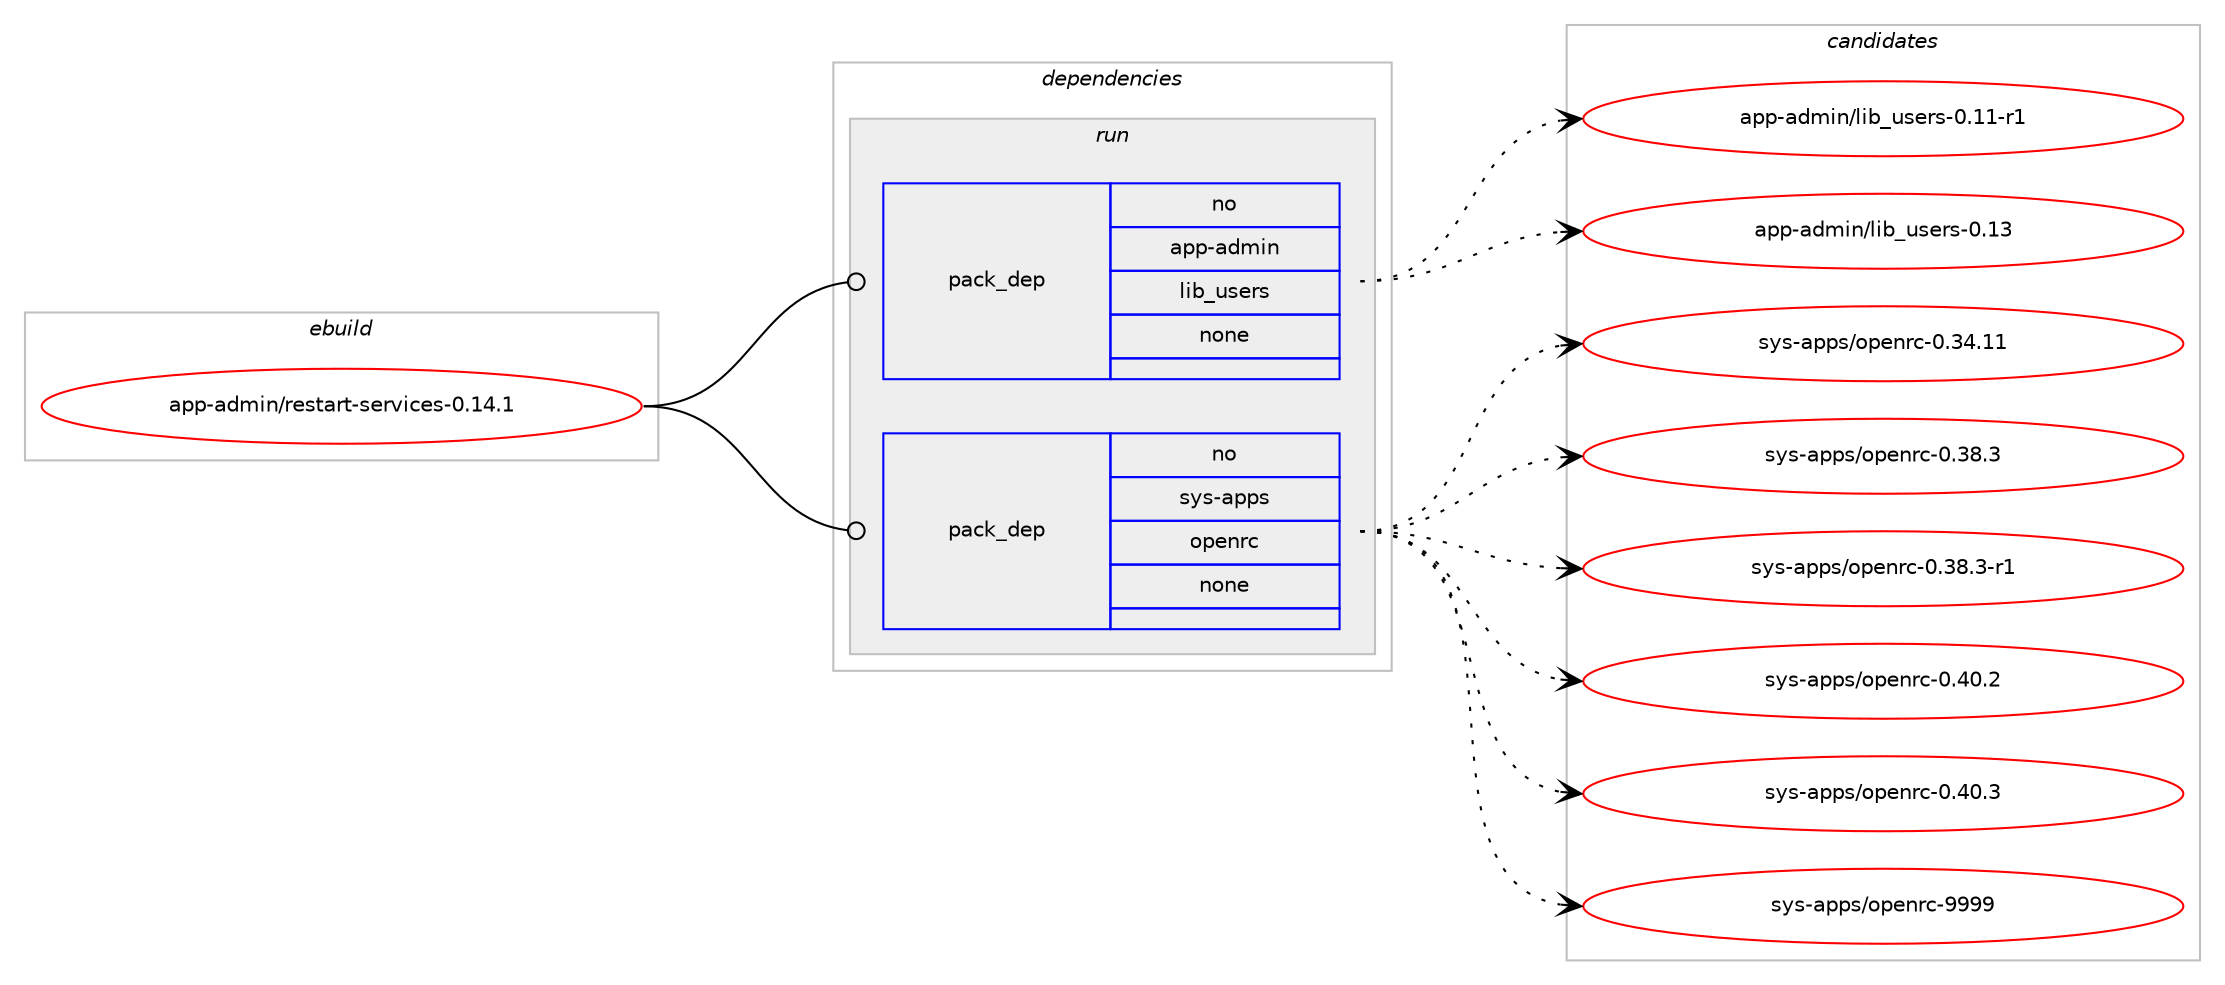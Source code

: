 digraph prolog {

# *************
# Graph options
# *************

newrank=true;
concentrate=true;
compound=true;
graph [rankdir=LR,fontname=Helvetica,fontsize=10,ranksep=1.5];#, ranksep=2.5, nodesep=0.2];
edge  [arrowhead=vee];
node  [fontname=Helvetica,fontsize=10];

# **********
# The ebuild
# **********

subgraph cluster_leftcol {
color=gray;
rank=same;
label=<<i>ebuild</i>>;
id [label="app-admin/restart-services-0.14.1", color=red, width=4, href="../app-admin/restart-services-0.14.1.svg"];
}

# ****************
# The dependencies
# ****************

subgraph cluster_midcol {
color=gray;
label=<<i>dependencies</i>>;
subgraph cluster_compile {
fillcolor="#eeeeee";
style=filled;
label=<<i>compile</i>>;
}
subgraph cluster_compileandrun {
fillcolor="#eeeeee";
style=filled;
label=<<i>compile and run</i>>;
}
subgraph cluster_run {
fillcolor="#eeeeee";
style=filled;
label=<<i>run</i>>;
subgraph pack670 {
dependency836 [label=<<TABLE BORDER="0" CELLBORDER="1" CELLSPACING="0" CELLPADDING="4" WIDTH="220"><TR><TD ROWSPAN="6" CELLPADDING="30">pack_dep</TD></TR><TR><TD WIDTH="110">no</TD></TR><TR><TD>app-admin</TD></TR><TR><TD>lib_users</TD></TR><TR><TD>none</TD></TR><TR><TD></TD></TR></TABLE>>, shape=none, color=blue];
}
id:e -> dependency836:w [weight=20,style="solid",arrowhead="odot"];
subgraph pack671 {
dependency837 [label=<<TABLE BORDER="0" CELLBORDER="1" CELLSPACING="0" CELLPADDING="4" WIDTH="220"><TR><TD ROWSPAN="6" CELLPADDING="30">pack_dep</TD></TR><TR><TD WIDTH="110">no</TD></TR><TR><TD>sys-apps</TD></TR><TR><TD>openrc</TD></TR><TR><TD>none</TD></TR><TR><TD></TD></TR></TABLE>>, shape=none, color=blue];
}
id:e -> dependency837:w [weight=20,style="solid",arrowhead="odot"];
}
}

# **************
# The candidates
# **************

subgraph cluster_choices {
rank=same;
color=gray;
label=<<i>candidates</i>>;

subgraph choice670 {
color=black;
nodesep=1;
choice97112112459710010910511047108105989511711510111411545484649494511449 [label="app-admin/lib_users-0.11-r1", color=red, width=4,href="../app-admin/lib_users-0.11-r1.svg"];
choice9711211245971001091051104710810598951171151011141154548464951 [label="app-admin/lib_users-0.13", color=red, width=4,href="../app-admin/lib_users-0.13.svg"];
dependency836:e -> choice97112112459710010910511047108105989511711510111411545484649494511449:w [style=dotted,weight="100"];
dependency836:e -> choice9711211245971001091051104710810598951171151011141154548464951:w [style=dotted,weight="100"];
}
subgraph choice671 {
color=black;
nodesep=1;
choice115121115459711211211547111112101110114994548465152464949 [label="sys-apps/openrc-0.34.11", color=red, width=4,href="../sys-apps/openrc-0.34.11.svg"];
choice1151211154597112112115471111121011101149945484651564651 [label="sys-apps/openrc-0.38.3", color=red, width=4,href="../sys-apps/openrc-0.38.3.svg"];
choice11512111545971121121154711111210111011499454846515646514511449 [label="sys-apps/openrc-0.38.3-r1", color=red, width=4,href="../sys-apps/openrc-0.38.3-r1.svg"];
choice1151211154597112112115471111121011101149945484652484650 [label="sys-apps/openrc-0.40.2", color=red, width=4,href="../sys-apps/openrc-0.40.2.svg"];
choice1151211154597112112115471111121011101149945484652484651 [label="sys-apps/openrc-0.40.3", color=red, width=4,href="../sys-apps/openrc-0.40.3.svg"];
choice115121115459711211211547111112101110114994557575757 [label="sys-apps/openrc-9999", color=red, width=4,href="../sys-apps/openrc-9999.svg"];
dependency837:e -> choice115121115459711211211547111112101110114994548465152464949:w [style=dotted,weight="100"];
dependency837:e -> choice1151211154597112112115471111121011101149945484651564651:w [style=dotted,weight="100"];
dependency837:e -> choice11512111545971121121154711111210111011499454846515646514511449:w [style=dotted,weight="100"];
dependency837:e -> choice1151211154597112112115471111121011101149945484652484650:w [style=dotted,weight="100"];
dependency837:e -> choice1151211154597112112115471111121011101149945484652484651:w [style=dotted,weight="100"];
dependency837:e -> choice115121115459711211211547111112101110114994557575757:w [style=dotted,weight="100"];
}
}

}
